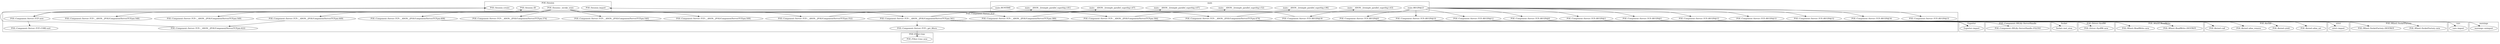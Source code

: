 digraph {
graph [overlap=false]
subgraph cluster_POE_Component_Server_TCP {
	label="POE::Component::Server::TCP";
	"POE::Component::Server::TCP::BEGIN@8";
	"POE::Component::Server::TCP::__ANON__[POE/Component/Server/TCP.pm:341]";
	"POE::Component::Server::TCP::__ANON__[POE/Component/Server/TCP.pm:422]";
	"POE::Component::Server::TCP::BEGIN@12";
	"POE::Component::Server::TCP::__ANON__[POE/Component/Server/TCP.pm:364]";
	"POE::Component::Server::TCP::__ANON__[POE/Component/Server/TCP.pm:548]";
	"POE::Component::Server::TCP::__ANON__[POE/Component/Server/TCP.pm:389]";
	"POE::Component::Server::TCP::BEGIN@3";
	"POE::Component::Server::TCP::__ANON__[POE/Component/Server/TCP.pm:479]";
	"POE::Component::Server::TCP::BEGIN@5";
	"POE::Component::Server::TCP::__ANON__[POE/Component/Server/TCP.pm:352]";
	"POE::Component::Server::TCP::__ANON__[POE/Component/Server/TCP.pm:549]";
	"POE::Component::Server::TCP::__ANON__[POE/Component/Server/TCP.pm:540]";
	"POE::Component::Server::TCP::__ANON__[POE/Component/Server/TCP.pm:509]";
	"POE::Component::Server::TCP::BEGIN@34";
	"POE::Component::Server::TCP::BEGIN@10";
	"POE::Component::Server::TCP::new";
	"POE::Component::Server::TCP::BEGIN@32";
	"POE::Component::Server::TCP::BEGIN@30";
	"POE::Component::Server::TCP::_get_filters";
	"POE::Component::Server::TCP::__ANON__[POE/Component/Server/TCP.pm:449]";
	"POE::Component::Server::TCP::CORE:sort";
	"POE::Component::Server::TCP::BEGIN@33";
	"POE::Component::Server::TCP::BEGIN@31";
	"POE::Component::Server::TCP::__ANON__[POE/Component/Server/TCP.pm:374]";
	"POE::Component::Server::TCP::BEGIN@15";
	"POE::Component::Server::TCP::BEGIN@9";
	"POE::Component::Server::TCP::__ANON__[POE/Component/Server/TCP.pm:408]";
}
subgraph cluster_Exporter {
	label="Exporter";
	"Exporter::import";
}
subgraph cluster_warnings {
	label="warnings";
	"warnings::unimport";
}
subgraph cluster_vars {
	label="vars";
	"vars::import";
}
subgraph cluster_POE_Kernel {
	label="POE::Kernel";
	"POE::Kernel::alias_set";
	"POE::Kernel::call";
	"POE::Kernel::yield";
	"POE::Kernel::alias_remove";
}
subgraph cluster_POE_Component_SSLify_ServerHandle {
	label="POE::Component::SSLify::ServerHandle";
	"POE::Component::SSLify::ServerHandle::FILENO";
}
subgraph cluster_POE_Wheel_SocketFactory {
	label="POE::Wheel::SocketFactory";
	"POE::Wheel::SocketFactory::new";
	"POE::Wheel::SocketFactory::DESTROY";
}
subgraph cluster_POE_Filter_Line {
	label="POE::Filter::Line";
	"POE::Filter::Line::new";
}
subgraph cluster_Socket {
	label="Socket";
	"Socket::inet_ntoa";
}
subgraph cluster_POE_Driver_SysRW {
	label="POE::Driver::SysRW";
	"POE::Driver::SysRW::new";
}
subgraph cluster_strict {
	label="strict";
	"strict::import";
}
subgraph cluster_main {
	label="main";
	"main::__ANON__[t/simple_parallel_superbig.t:81]";
	"main::__ANON__[t/simple_parallel_superbig.t:43]";
	"main::RUNTIME";
	"main::BEGIN@21";
	"main::__ANON__[t/simple_parallel_superbig.t:67]";
	"main::__ANON__[t/simple_parallel_superbig.t:52]";
	"main::__ANON__[t/simple_parallel_superbig.t:47]";
	"main::__ANON__[t/simple_parallel_superbig.t:96]";
}
subgraph cluster_POE_Wheel_ReadWrite {
	label="POE::Wheel::ReadWrite";
	"POE::Wheel::ReadWrite::new";
	"POE::Wheel::ReadWrite::DESTROY";
}
subgraph cluster_POE_Session {
	label="POE::Session";
	"POE::Session::ID";
	"POE::Session::import";
	"POE::Session::create";
	"POE::Session::_invoke_state";
}
"POE::Component::Server::TCP::__ANON__[POE/Component/Server/TCP.pm:341]" -> "POE::Component::Server::TCP::_get_filters";
"main::BEGIN@21" -> "POE::Component::Server::TCP::BEGIN@31";
"POE::Session::_invoke_state" -> "POE::Component::Server::TCP::__ANON__[POE/Component/Server/TCP.pm:479]";
"POE::Session::_invoke_state" -> "POE::Component::Server::TCP::__ANON__[POE/Component/Server/TCP.pm:364]";
"POE::Component::Server::TCP::__ANON__[POE/Component/Server/TCP.pm:341]" -> "POE::Component::SSLify::ServerHandle::FILENO";
"POE::Component::Server::TCP::new" -> "POE::Session::create";
"POE::Component::Server::TCP::__ANON__[POE/Component/Server/TCP.pm:422]" -> "POE::Session::create";
"POE::Session::_invoke_state" -> "POE::Component::Server::TCP::__ANON__[POE/Component/Server/TCP.pm:509]";
"POE::Component::Server::TCP::__ANON__[POE/Component/Server/TCP.pm:364]" -> "main::__ANON__[t/simple_parallel_superbig.t:96]";
"POE::Session::_invoke_state" -> "POE::Component::Server::TCP::__ANON__[POE/Component/Server/TCP.pm:449]";
"POE::Component::Server::TCP::_get_filters" -> "POE::Filter::Line::new";
"main::BEGIN@21" -> "POE::Component::Server::TCP::BEGIN@3";
"main::BEGIN@21" -> "POE::Component::Server::TCP::BEGIN@34";
"POE::Component::Server::TCP::__ANON__[POE/Component/Server/TCP.pm:389]" -> "POE::Wheel::ReadWrite::DESTROY";
"POE::Component::Server::TCP::new" -> "POE::Component::Server::TCP::CORE:sort";
"POE::Component::Server::TCP::__ANON__[POE/Component/Server/TCP.pm:479]" -> "POE::Kernel::alias_set";
"main::BEGIN@21" -> "POE::Component::Server::TCP::BEGIN@15";
"POE::Component::Server::TCP::__ANON__[POE/Component/Server/TCP.pm:540]" -> "POE::Wheel::SocketFactory::DESTROY";
"POE::Component::Server::TCP::BEGIN@30" -> "POE::Session::import";
"POE::Component::Server::TCP::__ANON__[POE/Component/Server/TCP.pm:352]" -> "main::__ANON__[t/simple_parallel_superbig.t:81]";
"POE::Session::_invoke_state" -> "POE::Component::Server::TCP::__ANON__[POE/Component/Server/TCP.pm:389]";
"POE::Component::Server::TCP::__ANON__[POE/Component/Server/TCP.pm:408]" -> "POE::Kernel::call";
"main::BEGIN@21" -> "POE::Component::Server::TCP::BEGIN@12";
"POE::Component::Server::TCP::BEGIN@5" -> "vars::import";
"POE::Component::Server::TCP::new" -> "POE::Session::ID";
"POE::Component::Server::TCP::__ANON__[POE/Component/Server/TCP.pm:479]" -> "main::__ANON__[t/simple_parallel_superbig.t:43]";
"main::BEGIN@21" -> "POE::Component::Server::TCP::BEGIN@5";
"POE::Component::Server::TCP::__ANON__[POE/Component/Server/TCP.pm:540]" -> "POE::Kernel::alias_remove";
"main::BEGIN@21" -> "POE::Component::Server::TCP::BEGIN@8";
"POE::Session::_invoke_state" -> "POE::Component::Server::TCP::__ANON__[POE/Component/Server/TCP.pm:341]";
"POE::Component::Server::TCP::BEGIN@3" -> "strict::import";
"POE::Session::_invoke_state" -> "POE::Component::Server::TCP::__ANON__[POE/Component/Server/TCP.pm:540]";
"main::BEGIN@21" -> "POE::Component::Server::TCP::BEGIN@32";
"POE::Session::_invoke_state" -> "POE::Component::Server::TCP::__ANON__[POE/Component/Server/TCP.pm:374]";
"POE::Component::Server::TCP::BEGIN@15" -> "warnings::unimport";
"POE::Component::Server::TCP::__ANON__[POE/Component/Server/TCP.pm:449]" -> "POE::Component::Server::TCP::__ANON__[POE/Component/Server/TCP.pm:422]";
"POE::Component::Server::TCP::__ANON__[POE/Component/Server/TCP.pm:341]" -> "Socket::inet_ntoa";
"main::RUNTIME" -> "POE::Component::Server::TCP::new";
"POE::Component::Server::TCP::__ANON__[POE/Component/Server/TCP.pm:479]" -> "POE::Wheel::SocketFactory::new";
"POE::Session::_invoke_state" -> "POE::Component::Server::TCP::__ANON__[POE/Component/Server/TCP.pm:549]";
"POE::Session::_invoke_state" -> "POE::Component::Server::TCP::__ANON__[POE/Component/Server/TCP.pm:408]";
"POE::Component::Server::TCP::__ANON__[POE/Component/Server/TCP.pm:341]" -> "POE::Driver::SysRW::new";
"POE::Component::Server::TCP::__ANON__[POE/Component/Server/TCP.pm:364]" -> "POE::Kernel::yield";
"main::BEGIN@21" -> "POE::Component::Server::TCP::BEGIN@30";
"main::BEGIN@21" -> "POE::Component::Server::TCP::BEGIN@9";
"POE::Component::Server::TCP::__ANON__[POE/Component/Server/TCP.pm:341]" -> "main::__ANON__[t/simple_parallel_superbig.t:47]";
"main::BEGIN@21" -> "POE::Component::Server::TCP::BEGIN@33";
"POE::Component::Server::TCP::BEGIN@12" -> "Exporter::import";
"POE::Component::Server::TCP::BEGIN@10" -> "Exporter::import";
"POE::Component::Server::TCP::BEGIN@9" -> "Exporter::import";
"POE::Component::Server::TCP::BEGIN@8" -> "Exporter::import";
"POE::Session::_invoke_state" -> "POE::Component::Server::TCP::__ANON__[POE/Component/Server/TCP.pm:548]";
"POE::Component::Server::TCP::__ANON__[POE/Component/Server/TCP.pm:389]" -> "main::__ANON__[t/simple_parallel_superbig.t:52]";
"main::BEGIN@21" -> "POE::Component::Server::TCP::BEGIN@10";
"POE::Component::Server::TCP::__ANON__[POE/Component/Server/TCP.pm:341]" -> "POE::Wheel::ReadWrite::new";
"POE::Component::Server::TCP::__ANON__[POE/Component/Server/TCP.pm:341]" -> "main::__ANON__[t/simple_parallel_superbig.t:67]";
"POE::Session::_invoke_state" -> "POE::Component::Server::TCP::__ANON__[POE/Component/Server/TCP.pm:352]";
}
